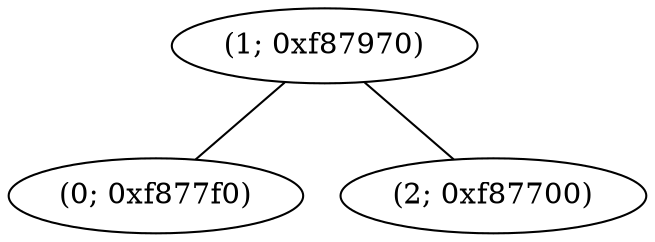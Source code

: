 graph {
node0 [label="(1; 0xf87970)"]
node1 [label="(0; 0xf877f0)"]
node0 -- node1
node2 [label="(2; 0xf87700)"]
node0 -- node2
}